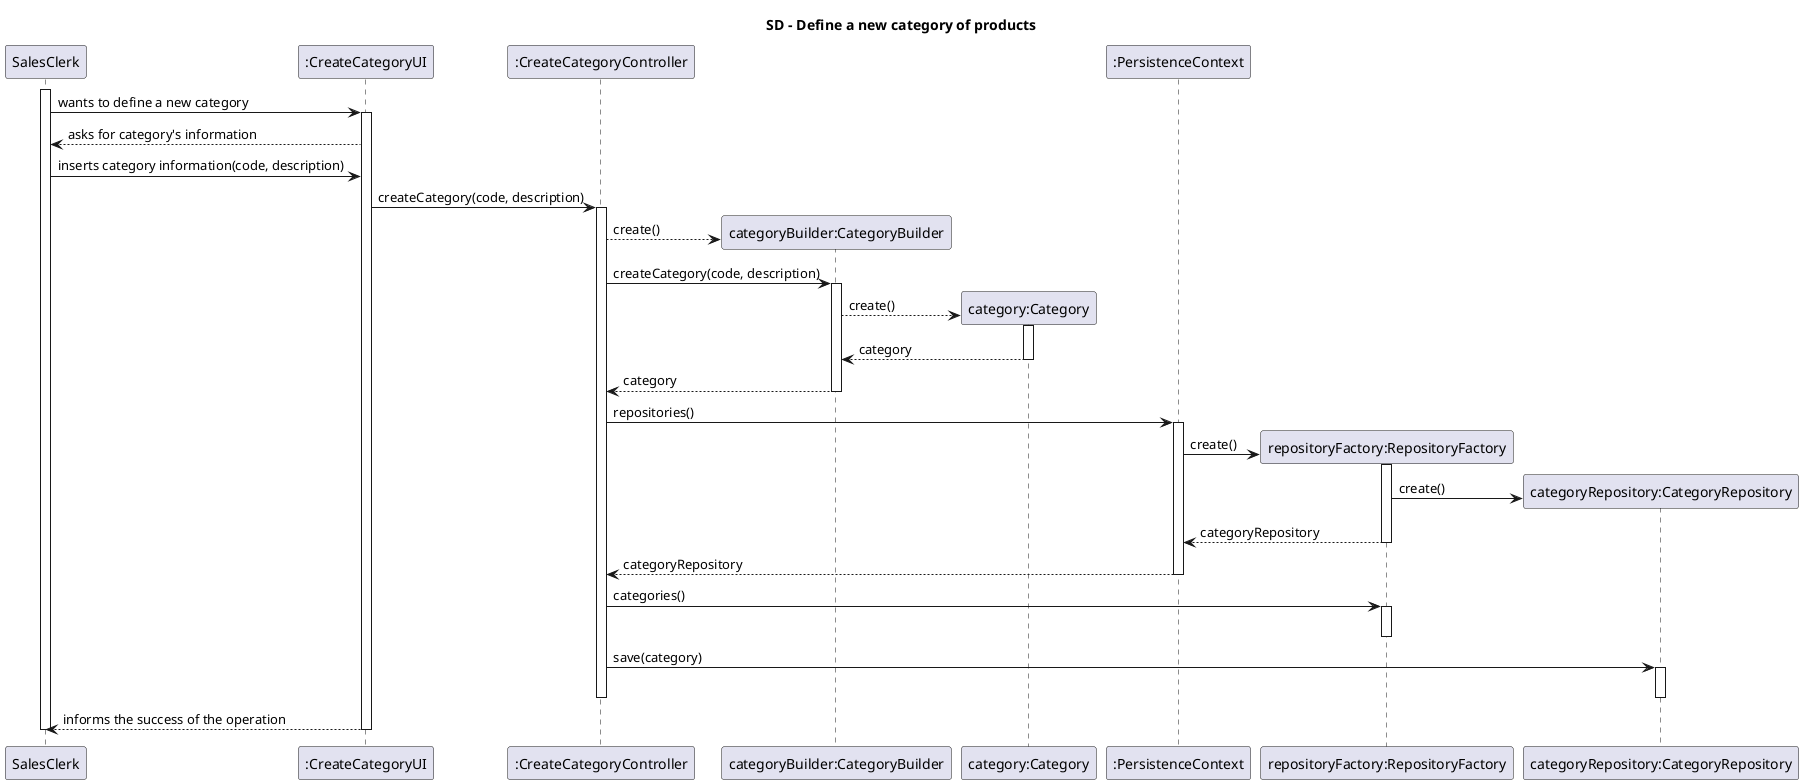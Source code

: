 @startuml

title SD - Define a new category of products

    participant "SalesClerk" as sc
	participant ":CreateCategoryUI" as ui
	participant ":CreateCategoryController" as ctrl
	participant "categoryBuilder:CategoryBuilder" as builder
	participant "category:Category" as cat
	participant ":PersistenceContext" as pc
	participant "repositoryFactory:RepositoryFactory" as rf
	participant "categoryRepository:CategoryRepository" as repo

    activate sc
    sc->ui:wants to define a new category
        activate ui
        ui-->sc:asks for category's information
    sc->ui:inserts category information(code, description)
        ui->ctrl:createCategory(code, description)
            activate ctrl
            ctrl-->builder**:create()
            ctrl->builder:createCategory(code, description)
                activate builder
                builder-->cat**:create()
                    activate cat
                    cat-->builder:category
                    deactivate cat
                    builder-->ctrl:category
                deactivate builder

            ctrl->pc:repositories()
                activate pc
                pc->rf**:create()
                    activate rf
                    rf->repo**:create()
                    rf-->pc:categoryRepository
                    deactivate rf
                pc-->ctrl:categoryRepository
                deactivate pc

            ctrl->rf:categories()
                activate rf
                deactivate rf

            ctrl->repo:save(category)
                activate repo
                deactivate repo
            deactivate ctrl
        ui-->sc:informs the success of the operation
        deactivate ui
    deactivate sc
@enduml